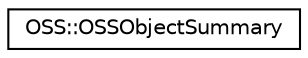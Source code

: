 digraph "类继承关系图"
{
  edge [fontname="Helvetica",fontsize="10",labelfontname="Helvetica",labelfontsize="10"];
  node [fontname="Helvetica",fontsize="10",shape=record];
  rankdir="LR";
  Node1 [label="OSS::OSSObjectSummary",height=0.2,width=0.4,color="black", fillcolor="white", style="filled",URL="$class_o_s_s_1_1_o_s_s_object_summary.html"];
}
